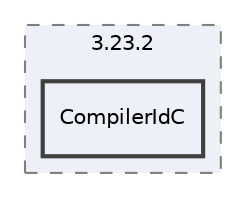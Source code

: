 digraph "build/CMakeFiles/3.23.2/CompilerIdC"
{
 // LATEX_PDF_SIZE
  bgcolor="transparent";
  edge [fontname="Helvetica",fontsize="10",labelfontname="Helvetica",labelfontsize="10"];
  node [fontname="Helvetica",fontsize="10",shape=record];
  compound=true
  subgraph clusterdir_b313eafe7af2bcd766b5218a0f951c29 {
    graph [ bgcolor="#edf0f7", pencolor="grey50", style="filled,dashed,", label="3.23.2", fontname="Helvetica", fontsize="10", URL="dir_b313eafe7af2bcd766b5218a0f951c29.html"]
  dir_7e768d96ea938c88f9ae0dfbad498169 [shape=box, label="CompilerIdC", style="filled,bold,", fillcolor="#edf0f7", color="grey25", URL="dir_7e768d96ea938c88f9ae0dfbad498169.html"];
  }
}
